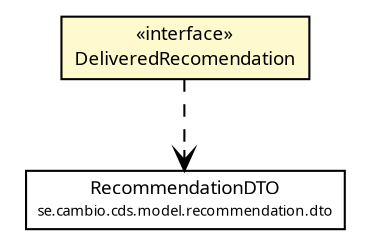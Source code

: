 #!/usr/local/bin/dot
#
# Class diagram 
# Generated by UMLGraph version R5_6 (http://www.umlgraph.org/)
#

digraph G {
	edge [fontname="Trebuchet MS",fontsize=10,labelfontname="Trebuchet MS",labelfontsize=10];
	node [fontname="Trebuchet MS",fontsize=10,shape=plaintext];
	nodesep=0.25;
	ranksep=0.5;
	// se.cambio.cds.model.recommendation.dto.RecommendationDTO
	c142899 [label=<<table title="se.cambio.cds.model.recommendation.dto.RecommendationDTO" border="0" cellborder="1" cellspacing="0" cellpadding="2" port="p" href="../../model/recommendation/dto/RecommendationDTO.html">
		<tr><td><table border="0" cellspacing="0" cellpadding="1">
<tr><td align="center" balign="center"><font face="Trebuchet MS"> RecommendationDTO </font></td></tr>
<tr><td align="center" balign="center"><font face="Trebuchet MS" point-size="7.0"> se.cambio.cds.model.recommendation.dto </font></td></tr>
		</table></td></tr>
		</table>>, URL="../../model/recommendation/dto/RecommendationDTO.html", fontname="Trebuchet MS", fontcolor="black", fontsize=9.0];
	// se.cambio.cds.controller.recommendation.DeliveredRecomendation
	c143054 [label=<<table title="se.cambio.cds.controller.recommendation.DeliveredRecomendation" border="0" cellborder="1" cellspacing="0" cellpadding="2" port="p" bgcolor="lemonChiffon" href="./DeliveredRecomendation.html">
		<tr><td><table border="0" cellspacing="0" cellpadding="1">
<tr><td align="center" balign="center"> &#171;interface&#187; </td></tr>
<tr><td align="center" balign="center"><font face="Trebuchet MS"> DeliveredRecomendation </font></td></tr>
		</table></td></tr>
		</table>>, URL="./DeliveredRecomendation.html", fontname="Trebuchet MS", fontcolor="black", fontsize=9.0];
	// se.cambio.cds.controller.recommendation.DeliveredRecomendation DEPEND se.cambio.cds.model.recommendation.dto.RecommendationDTO
	c143054:p -> c142899:p [taillabel="", label="", headlabel="", fontname="Trebuchet MS", fontcolor="black", fontsize=10.0, color="black", arrowhead=open, style=dashed];
}


